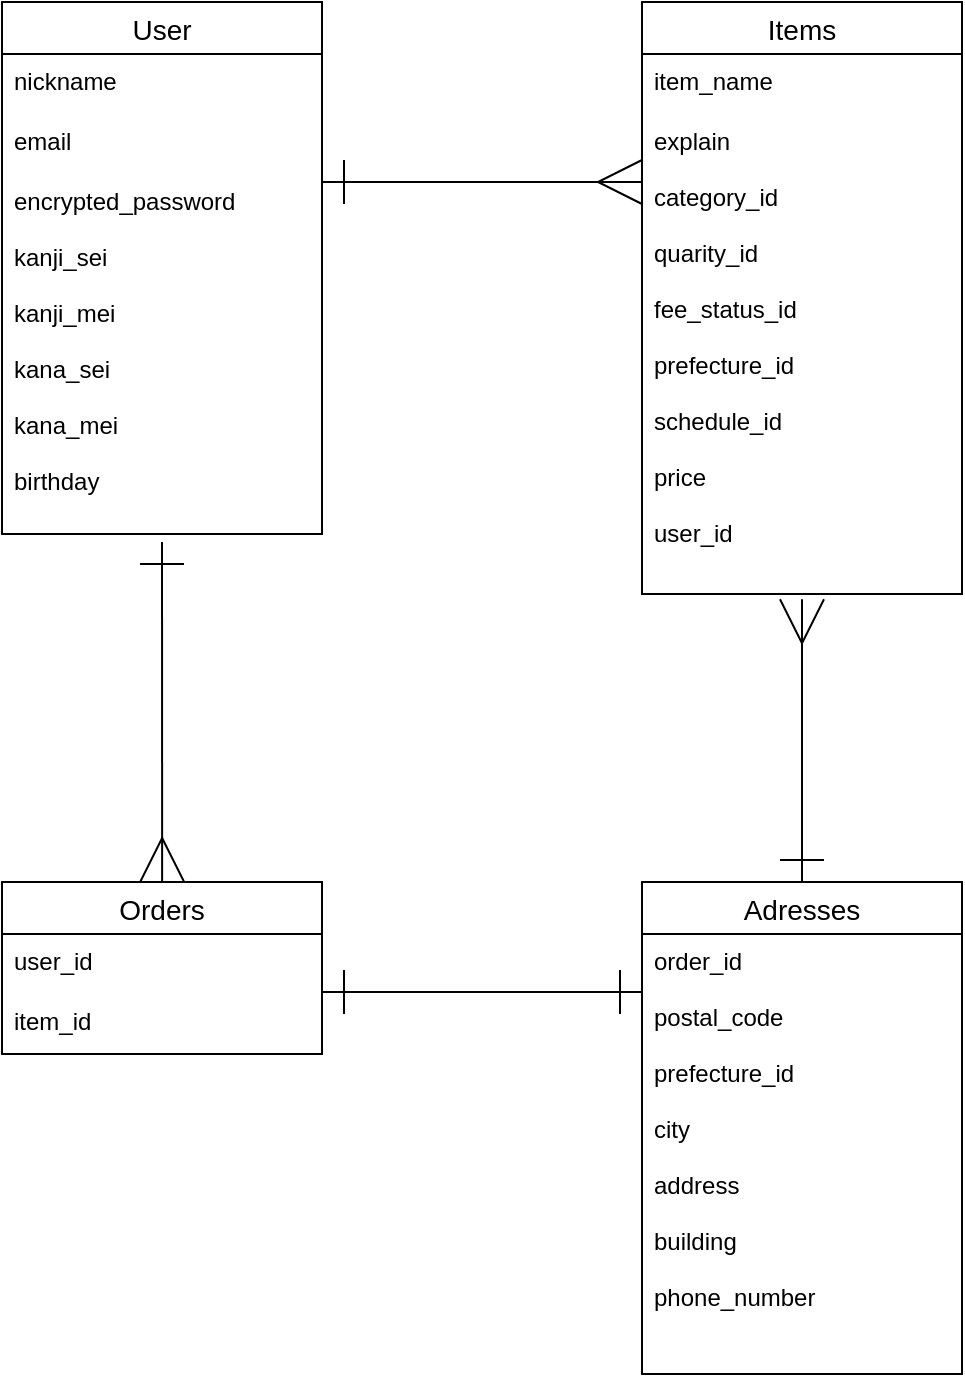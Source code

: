 <mxfile>
    <diagram id="AvNNKDPRAFOmZVIj6hnj" name="ページ1">
        <mxGraphModel dx="760" dy="622" grid="1" gridSize="10" guides="1" tooltips="1" connect="0" arrows="1" fold="1" page="1" pageScale="1" pageWidth="827" pageHeight="1169" math="0" shadow="0">
            <root>
                <mxCell id="0"/>
                <mxCell id="1" parent="0"/>
                <mxCell id="4" value="User" style="swimlane;fontStyle=0;childLayout=stackLayout;horizontal=1;startSize=26;horizontalStack=0;resizeParent=1;resizeParentMax=0;resizeLast=0;collapsible=1;marginBottom=0;align=center;fontSize=14;" vertex="1" parent="1">
                    <mxGeometry x="80" y="120" width="160" height="266" as="geometry"/>
                </mxCell>
                <mxCell id="5" value="nickname" style="text;strokeColor=none;fillColor=none;spacingLeft=4;spacingRight=4;overflow=hidden;rotatable=0;points=[[0,0.5],[1,0.5]];portConstraint=eastwest;fontSize=12;" vertex="1" parent="4">
                    <mxGeometry y="26" width="160" height="30" as="geometry"/>
                </mxCell>
                <mxCell id="6" value="email" style="text;strokeColor=none;fillColor=none;spacingLeft=4;spacingRight=4;overflow=hidden;rotatable=0;points=[[0,0.5],[1,0.5]];portConstraint=eastwest;fontSize=12;" vertex="1" parent="4">
                    <mxGeometry y="56" width="160" height="30" as="geometry"/>
                </mxCell>
                <mxCell id="7" value="encrypted_password&#10;&#10;kanji_sei&#10;&#10;kanji_mei&#10;&#10;kana_sei&#10;&#10;kana_mei&#10;&#10;birthday" style="text;strokeColor=none;fillColor=none;spacingLeft=4;spacingRight=4;overflow=hidden;rotatable=0;points=[[0,0.5],[1,0.5]];portConstraint=eastwest;fontSize=12;" vertex="1" parent="4">
                    <mxGeometry y="86" width="160" height="180" as="geometry"/>
                </mxCell>
                <mxCell id="17" value="Items" style="swimlane;fontStyle=0;childLayout=stackLayout;horizontal=1;startSize=26;horizontalStack=0;resizeParent=1;resizeParentMax=0;resizeLast=0;collapsible=1;marginBottom=0;align=center;fontSize=14;swimlaneLine=1;strokeColor=default;" vertex="1" parent="1">
                    <mxGeometry x="400" y="120" width="160" height="296" as="geometry">
                        <mxRectangle x="560" y="240" width="70" height="30" as="alternateBounds"/>
                    </mxGeometry>
                </mxCell>
                <mxCell id="18" value="item_name" style="text;strokeColor=none;fillColor=none;spacingLeft=4;spacingRight=4;overflow=hidden;rotatable=0;points=[[0,0.5],[1,0.5]];portConstraint=eastwest;fontSize=12;" vertex="1" parent="17">
                    <mxGeometry y="26" width="160" height="30" as="geometry"/>
                </mxCell>
                <mxCell id="19" value="explain&#10;&#10;category_id&#10;&#10;quarity_id&#10;&#10;fee_status_id&#10;&#10;prefecture_id&#10;&#10;schedule_id&#10;&#10;price&#10;&#10;user_id&#10;&#10;&#10;&#10;&#10;&#10;&#10;&#10;&#10;" style="text;strokeColor=none;fillColor=none;spacingLeft=4;spacingRight=4;overflow=hidden;rotatable=0;points=[[0,0.5],[1,0.5]];portConstraint=eastwest;fontSize=12;" vertex="1" parent="17">
                    <mxGeometry y="56" width="160" height="240" as="geometry"/>
                </mxCell>
                <mxCell id="23" value="Adresses" style="swimlane;fontStyle=0;childLayout=stackLayout;horizontal=1;startSize=26;horizontalStack=0;resizeParent=1;resizeParentMax=0;resizeLast=0;collapsible=1;marginBottom=0;align=center;fontSize=14;" vertex="1" parent="1">
                    <mxGeometry x="400" y="560" width="160" height="246" as="geometry"/>
                </mxCell>
                <mxCell id="26" value="order_id&#10;&#10;postal_code&#10;&#10;prefecture_id&#10;&#10;city&#10;&#10;address&#10;&#10;building&#10;&#10;phone_number" style="text;strokeColor=none;fillColor=none;spacingLeft=4;spacingRight=4;overflow=hidden;rotatable=0;points=[[0,0.5],[1,0.5]];portConstraint=eastwest;fontSize=12;" vertex="1" parent="23">
                    <mxGeometry y="26" width="160" height="220" as="geometry"/>
                </mxCell>
                <mxCell id="37" value="" style="endArrow=ERmany;html=1;rounded=0;strokeWidth=1;endSize=20;targetPerimeterSpacing=20;jumpSize=6;startArrow=ERone;startFill=0;sourcePerimeterSpacing=20;endFill=0;startSize=20;entryX=0.5;entryY=1.011;entryDx=0;entryDy=0;entryPerimeter=0;" edge="1" parent="1" target="19">
                    <mxGeometry relative="1" as="geometry">
                        <mxPoint x="480" y="560" as="sourcePoint"/>
                        <mxPoint x="480" y="480" as="targetPoint"/>
                    </mxGeometry>
                </mxCell>
                <mxCell id="39" value="" style="endArrow=ERmany;html=1;rounded=0;strokeWidth=1;endSize=20;targetPerimeterSpacing=20;jumpSize=6;exitX=0.5;exitY=1.022;exitDx=0;exitDy=0;exitPerimeter=0;startArrow=ERone;startFill=0;sourcePerimeterSpacing=20;endFill=0;startSize=20;entryX=0.463;entryY=0;entryDx=0;entryDy=0;entryPerimeter=0;" edge="1" parent="1" source="7">
                    <mxGeometry relative="1" as="geometry">
                        <mxPoint x="160.08" y="425" as="sourcePoint"/>
                        <mxPoint x="160.08" y="560" as="targetPoint"/>
                    </mxGeometry>
                </mxCell>
                <mxCell id="40" value="" style="endArrow=ERmany;html=1;rounded=0;strokeWidth=1;endSize=20;targetPerimeterSpacing=20;jumpSize=6;startArrow=ERone;startFill=0;sourcePerimeterSpacing=20;endFill=0;startSize=20;" edge="1" parent="1">
                    <mxGeometry relative="1" as="geometry">
                        <mxPoint x="240" y="210" as="sourcePoint"/>
                        <mxPoint x="400" y="210" as="targetPoint"/>
                    </mxGeometry>
                </mxCell>
                <mxCell id="45" value="Orders" style="swimlane;fontStyle=0;childLayout=stackLayout;horizontal=1;startSize=26;horizontalStack=0;resizeParent=1;resizeParentMax=0;resizeLast=0;collapsible=1;marginBottom=0;align=center;fontSize=14;" vertex="1" parent="1">
                    <mxGeometry x="80" y="560" width="160" height="86" as="geometry"/>
                </mxCell>
                <mxCell id="46" value="user_id" style="text;strokeColor=none;fillColor=none;spacingLeft=4;spacingRight=4;overflow=hidden;rotatable=0;points=[[0,0.5],[1,0.5]];portConstraint=eastwest;fontSize=12;" vertex="1" parent="45">
                    <mxGeometry y="26" width="160" height="30" as="geometry"/>
                </mxCell>
                <mxCell id="47" value="item_id" style="text;strokeColor=none;fillColor=none;spacingLeft=4;spacingRight=4;overflow=hidden;rotatable=0;points=[[0,0.5],[1,0.5]];portConstraint=eastwest;fontSize=12;" vertex="1" parent="45">
                    <mxGeometry y="56" width="160" height="30" as="geometry"/>
                </mxCell>
                <mxCell id="49" value="" style="endArrow=ERone;html=1;rounded=0;strokeWidth=1;endSize=20;targetPerimeterSpacing=20;jumpSize=6;startArrow=ERone;startFill=0;sourcePerimeterSpacing=20;endFill=0;startSize=20;" edge="1" parent="1">
                    <mxGeometry relative="1" as="geometry">
                        <mxPoint x="400" y="615" as="sourcePoint"/>
                        <mxPoint x="240" y="615" as="targetPoint"/>
                    </mxGeometry>
                </mxCell>
            </root>
        </mxGraphModel>
    </diagram>
</mxfile>